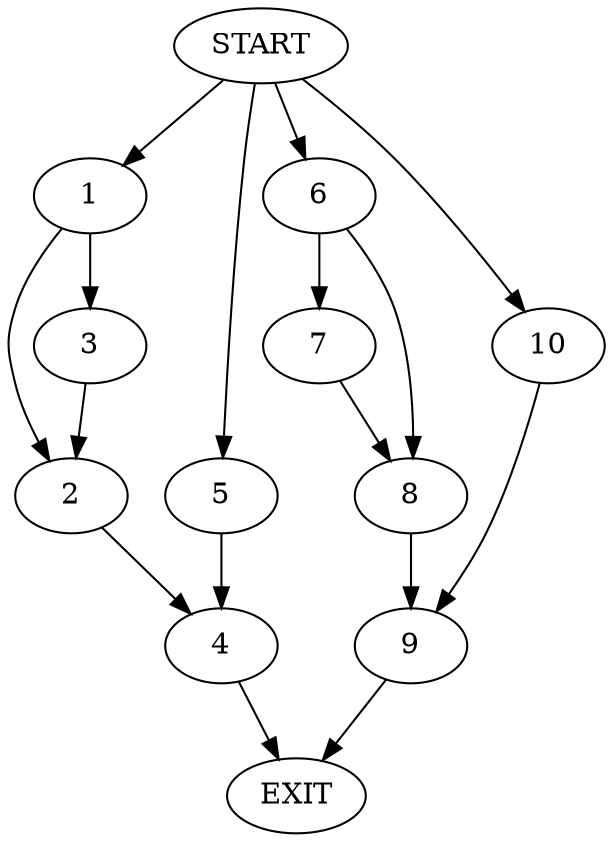 digraph {
0 [label="START"]
11 [label="EXIT"]
0 -> 1
1 -> 2
1 -> 3
2 -> 4
3 -> 2
4 -> 11
0 -> 5
5 -> 4
0 -> 6
6 -> 7
6 -> 8
8 -> 9
7 -> 8
9 -> 11
0 -> 10
10 -> 9
}
